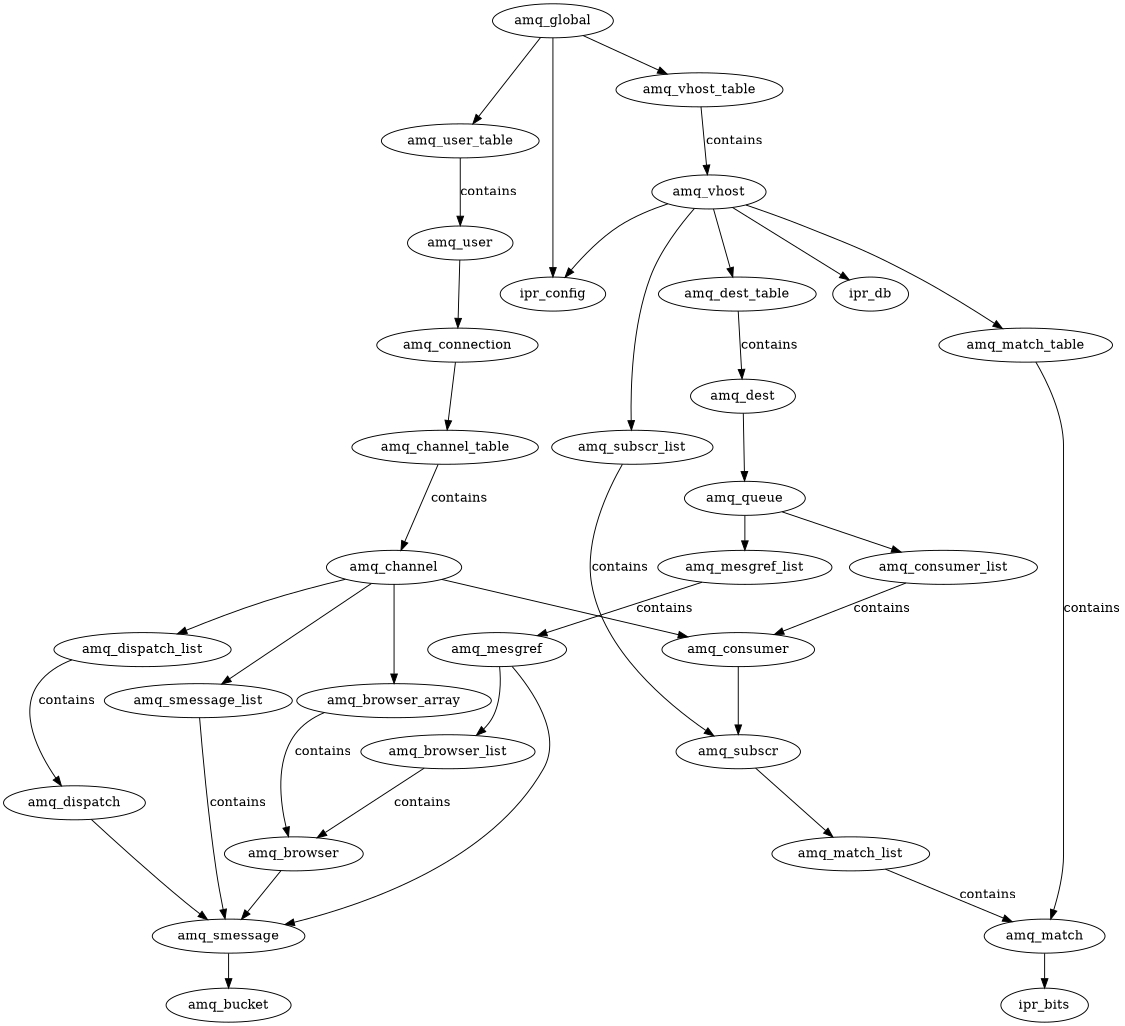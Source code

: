 //  Build using dot
digraph {
    size = "7.5,12";
    center = 1;
    amq_browser             -> amq_smessage;
    amq_browser_array       -> amq_browser  [label = "contains"];
    amq_browser_list        -> amq_browser  [label = "contains"];
    amq_channel             -> amq_dispatch_list;
    amq_channel             -> amq_smessage_list;
    amq_channel             -> amq_consumer;
    amq_channel             -> amq_browser_array;
    amq_channel_table       -> amq_channel  [label = "contains"];
    amq_connection          -> amq_channel_table;
    amq_consumer            -> amq_subscr;
    amq_consumer_list       -> amq_consumer [label = "contains"];
    amq_dest                -> amq_queue;
    amq_dest_table          -> amq_dest     [label = "contains"];
    amq_dispatch            -> amq_smessage;
    amq_dispatch_list       -> amq_dispatch [label = "contains"];
    amq_global              -> amq_user_table;
    amq_global              -> amq_vhost_table;
    amq_global              -> ipr_config;
    amq_match               -> ipr_bits;
    amq_match_list          -> amq_match    [label = "contains"];
    amq_match_table         -> amq_match    [label = "contains"];
    amq_mesgref             -> amq_smessage;
    amq_mesgref             -> amq_browser_list;
    amq_mesgref_list        -> amq_mesgref  [label = "contains"];
    amq_queue               -> amq_consumer_list;
    amq_queue               -> amq_mesgref_list;
    amq_smessage            -> amq_bucket;
    amq_smessage_list       -> amq_smessage [label = "contains"];
    amq_subscr              -> amq_match_list;
    amq_subscr_list         -> amq_subscr   [label = "contains"];
    amq_user_table          -> amq_user     [label = "contains"];
    amq_user                -> amq_connection;
    amq_vhost               -> ipr_db;
    amq_vhost               -> ipr_config;
    amq_vhost               -> amq_dest_table;
    amq_vhost               -> amq_subscr_list;
    amq_vhost               -> amq_match_table;
    amq_vhost_table         -> amq_vhost    [label = "contains"];
}

